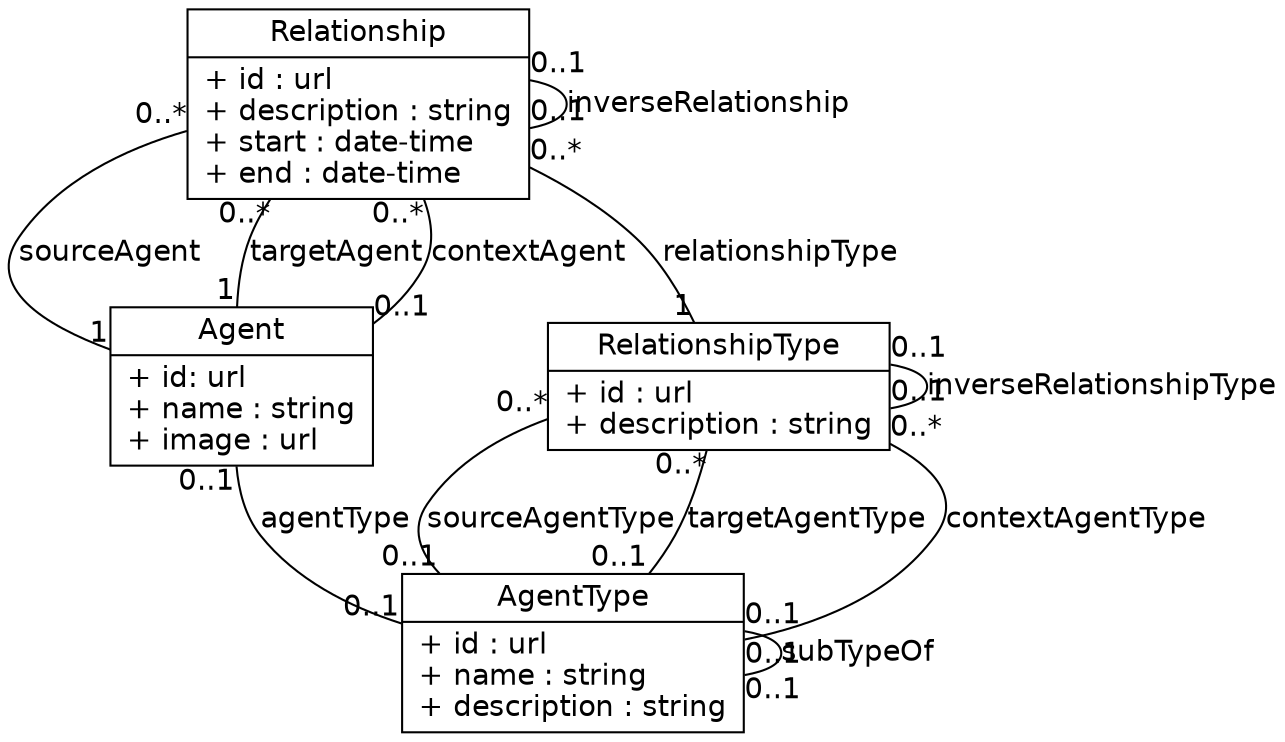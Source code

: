 // structure copied from
// http://www.ffnn.nl/pages/articles/media/uml-diagrams-using-graphviz-dot.php

digraph G {
  fontname = "Bitstream Vera Sans"
  fontsize = 14

  node [
    fontname = "Bitstream Vera Sans"
    fontsize = 14
    shape = "record"
  ]

  edge [
    fontname = "Bitstream Vera Sans"
    fontsize = 14
    arrowhead = "none"
  ]

  AgentType [
    label = "{AgentType|+ id : url\l+ name : string\l+ description : string\l}"
  ]

  Agent [
    label = "{Agent|+ id: url\l+ name : string\l+ image : url\l}"
  ]

  RelationshipType [
    label = "{RelationshipType|+ id : url\l+ description : string\l}"
  ]

  Relationship [
    label = "{Relationship|+ id : url\l+ description : string\l+ start : date-time\l+ end : date-time\l}"
  ]

  edge [
    headlabel = "1"
    taillabel = "0..*"
  ]

  edge[
    label = "sourceAgent"
  ]
  Relationship -> Agent
  edge [
    label = "targetAgent"
  ]
  Relationship -> Agent

  edge [
    headlabel = "0..1"
    label = "contextAgent"
  ]
  Relationship -> Agent

  edge [
    headlabel = "0..1"
    taillabel = "0..*"
  ]

  edge[
    label = "sourceAgentType"
  ]
  RelationshipType -> AgentType
  edge [
    label = "targetAgentType"
  ]
  RelationshipType -> AgentType
  edge [
    label = "contextAgentType"
  ]
  RelationshipType -> AgentType

  edge [
    headlabel = "1"
    taillabel = "0..*"
  ]

  edge [
    label = "relationshipType"
  ]
  Relationship -> RelationshipType

  edge [
    headlabel = "0..1"
    taillabel = "0..1"
    label = "subTypeOf"
  ]
  AgentType -> AgentType

  edge [
    label = "agentType"
  ]
  Agent -> AgentType

  edge [
    headlabel = "0..1"
    taillabel = "0..1"
  ]
  
  edge [
    label = "inverseRelationshipType"
  ]
  RelationshipType -> RelationshipType

  edge [
    label = "inverseRelationship"
  ]
  Relationship -> Relationship
}
